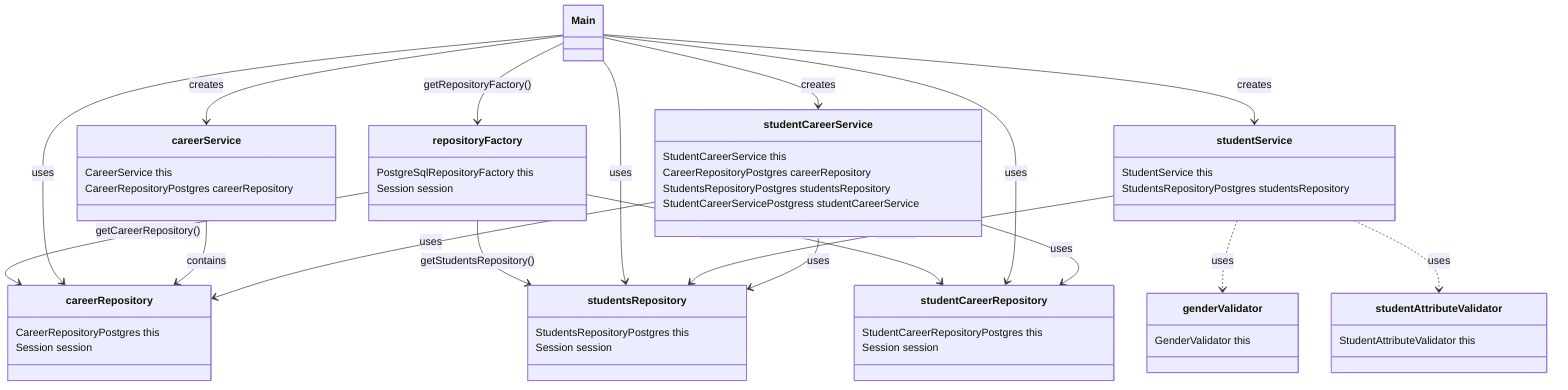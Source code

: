 classDiagram
    object Main
    RepositoryFactory repositoryFactory
    CareerRepository careerRepository
    StudentsRepository studentsRepository
    StudentCareerRepository studentCareerRepository
    CareerService careerService
    StudentService studentService
    StudentCareerService studentCareerService
    GenderValidator genderValidator
    StudentAttributeValidator studentAttributeValidator

    repositoryFactory : PostgreSqlRepositoryFactory this
    repositoryFactory : Session session
    
    careerRepository : CareerRepositoryPostgres this
    careerRepository : Session session

    studentsRepository : StudentsRepositoryPostgres this
    studentsRepository : Session session

    studentCareerRepository : StudentCareerRepositoryPostgres this
    studentCareerRepository : Session session

    careerService : CareerService this
    careerService : CareerRepositoryPostgres careerRepository
    
    studentService : StudentService this
    studentService : StudentsRepositoryPostgres studentsRepository

    studentCareerService : StudentCareerService this
    studentCareerService : CareerRepositoryPostgres careerRepository
    studentCareerService : StudentsRepositoryPostgres studentsRepository
    studentCareerService : StudentCareerServicePostgress studentCareerService

    genderValidator : GenderValidator this

    studentAttributeValidator : StudentAttributeValidator this

    Main --> repositoryFactory : getRepositoryFactory()
    repositoryFactory --> careerRepository : getCareerRepository()
    repositoryFactory --> studentsRepository : getStudentsRepository()
    repositoryFactory --> studentCareerRepository : getStudentCareerRepository()
    Main --> careerRepository : uses
    Main --> studentsRepository : uses
    Main --> studentCareerRepository : uses
    Main --> careerService : creates
    Main --> studentService : creates
    Main --> studentCareerService : creates
    careerService --> careerRepository : contains
    studentService --> studentsRepository : contains
    studentCareerService --> studentsRepository : uses
    studentCareerService --> careerRepository : uses
    studentCareerService --> studentCareerRepository : uses
    studentService ..> genderValidator : uses
    studentService ..> studentAttributeValidator : uses